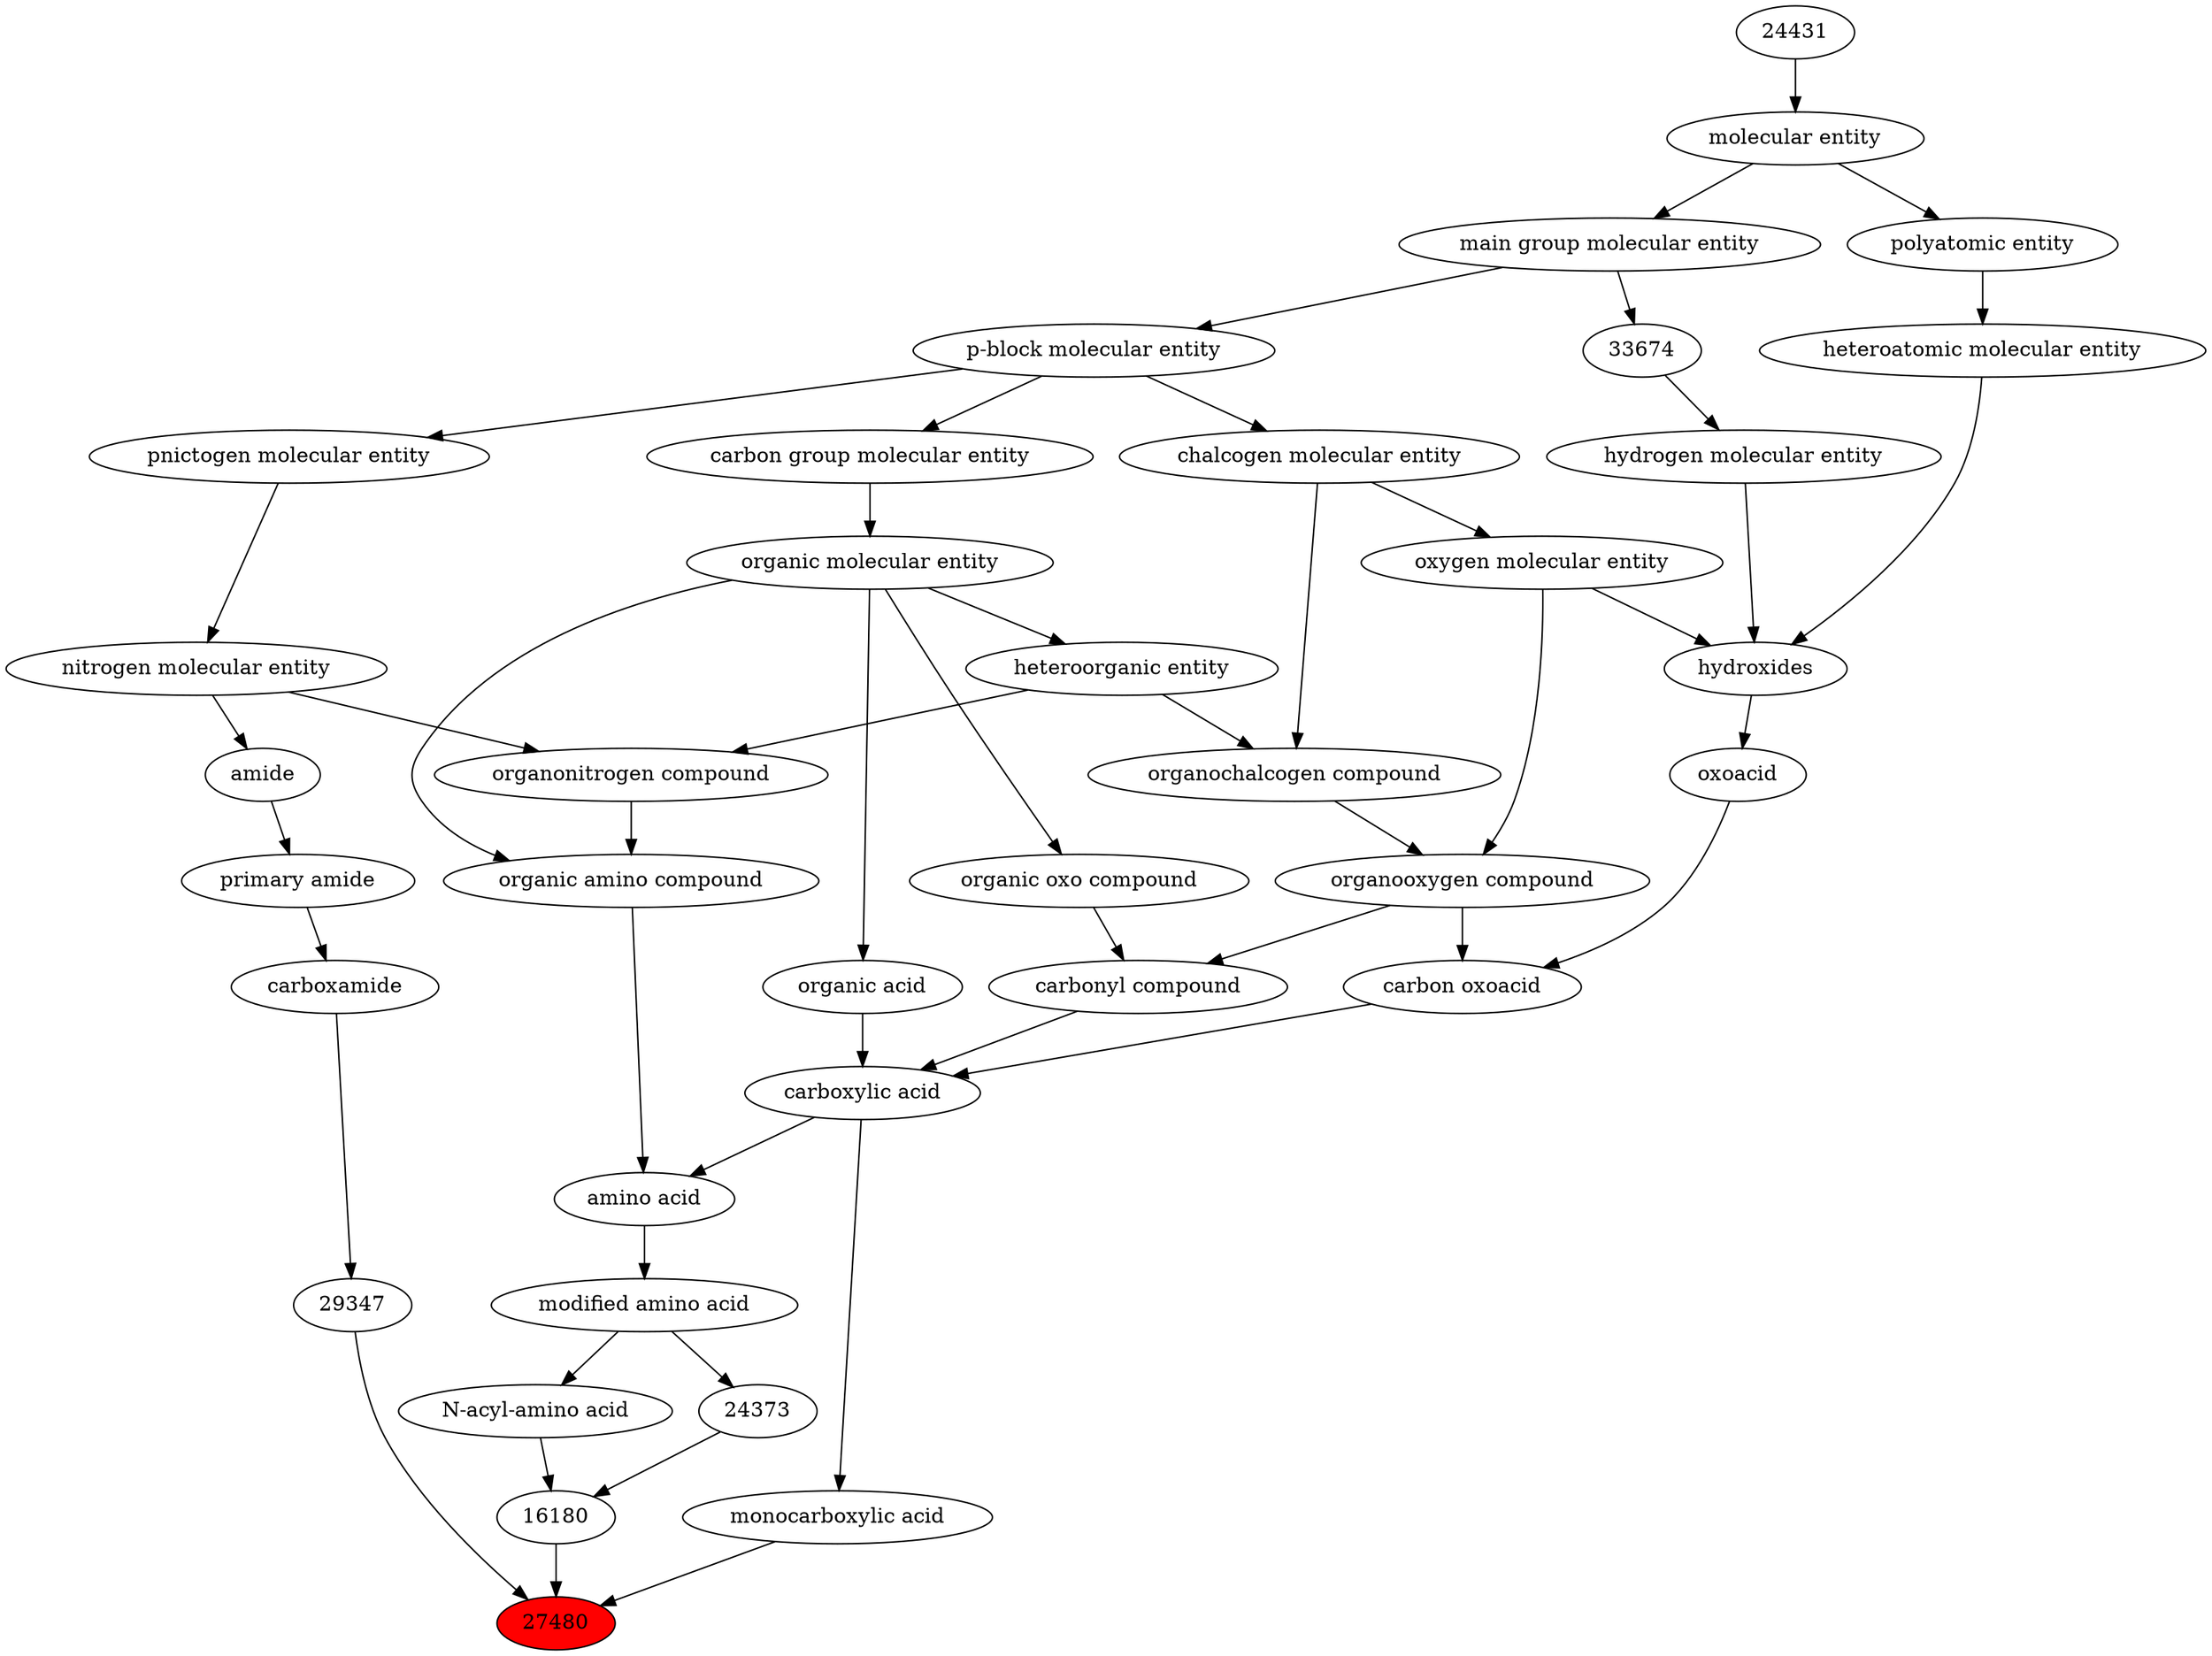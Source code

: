 digraph tree{ 
27480 [label="27480" fillcolor=red style=filled]
16180 -> 27480
29347 -> 27480
25384 -> 27480
16180 [label="16180"]
24373 -> 16180
21653 -> 16180
29347 [label="29347"]
37622 -> 29347
25384 [label="monocarboxylic acid"]
33575 -> 25384
24373 [label="24373"]
25359 -> 24373
21653 [label="N-acyl-amino acid"]
25359 -> 21653
37622 [label="carboxamide"]
33256 -> 37622
33575 [label="carboxylic acid"]
36586 -> 33575
35605 -> 33575
64709 -> 33575
25359 [label="modified amino acid"]
33709 -> 25359
33256 [label="primary amide"]
32988 -> 33256
36586 [label="carbonyl compound"]
36587 -> 36586
36963 -> 36586
35605 [label="carbon oxoacid"]
24833 -> 35605
36963 -> 35605
64709 [label="organic acid"]
50860 -> 64709
33709 [label="amino acid"]
50047 -> 33709
33575 -> 33709
32988 [label="amide"]
51143 -> 32988
36587 [label="organic oxo compound"]
50860 -> 36587
36963 [label="organooxygen compound"]
36962 -> 36963
25806 -> 36963
24833 [label="oxoacid"]
24651 -> 24833
50860 [label="organic molecular entity"]
33582 -> 50860
50047 [label="organic amino compound"]
50860 -> 50047
35352 -> 50047
51143 [label="nitrogen molecular entity"]
33302 -> 51143
36962 [label="organochalcogen compound"]
33285 -> 36962
33304 -> 36962
25806 [label="oxygen molecular entity"]
33304 -> 25806
24651 [label="hydroxides"]
25806 -> 24651
33608 -> 24651
37577 -> 24651
33582 [label="carbon group molecular entity"]
33675 -> 33582
35352 [label="organonitrogen compound"]
51143 -> 35352
33285 -> 35352
33302 [label="pnictogen molecular entity"]
33675 -> 33302
33285 [label="heteroorganic entity"]
50860 -> 33285
33304 [label="chalcogen molecular entity"]
33675 -> 33304
33608 [label="hydrogen molecular entity"]
33674 -> 33608
37577 [label="heteroatomic molecular entity"]
36357 -> 37577
33675 [label="p-block molecular entity"]
33579 -> 33675
33674 [label="33674"]
33579 -> 33674
36357 [label="polyatomic entity"]
23367 -> 36357
33579 [label="main group molecular entity"]
23367 -> 33579
23367 [label="molecular entity"]
24431 -> 23367
24431 [label="24431"]
}
